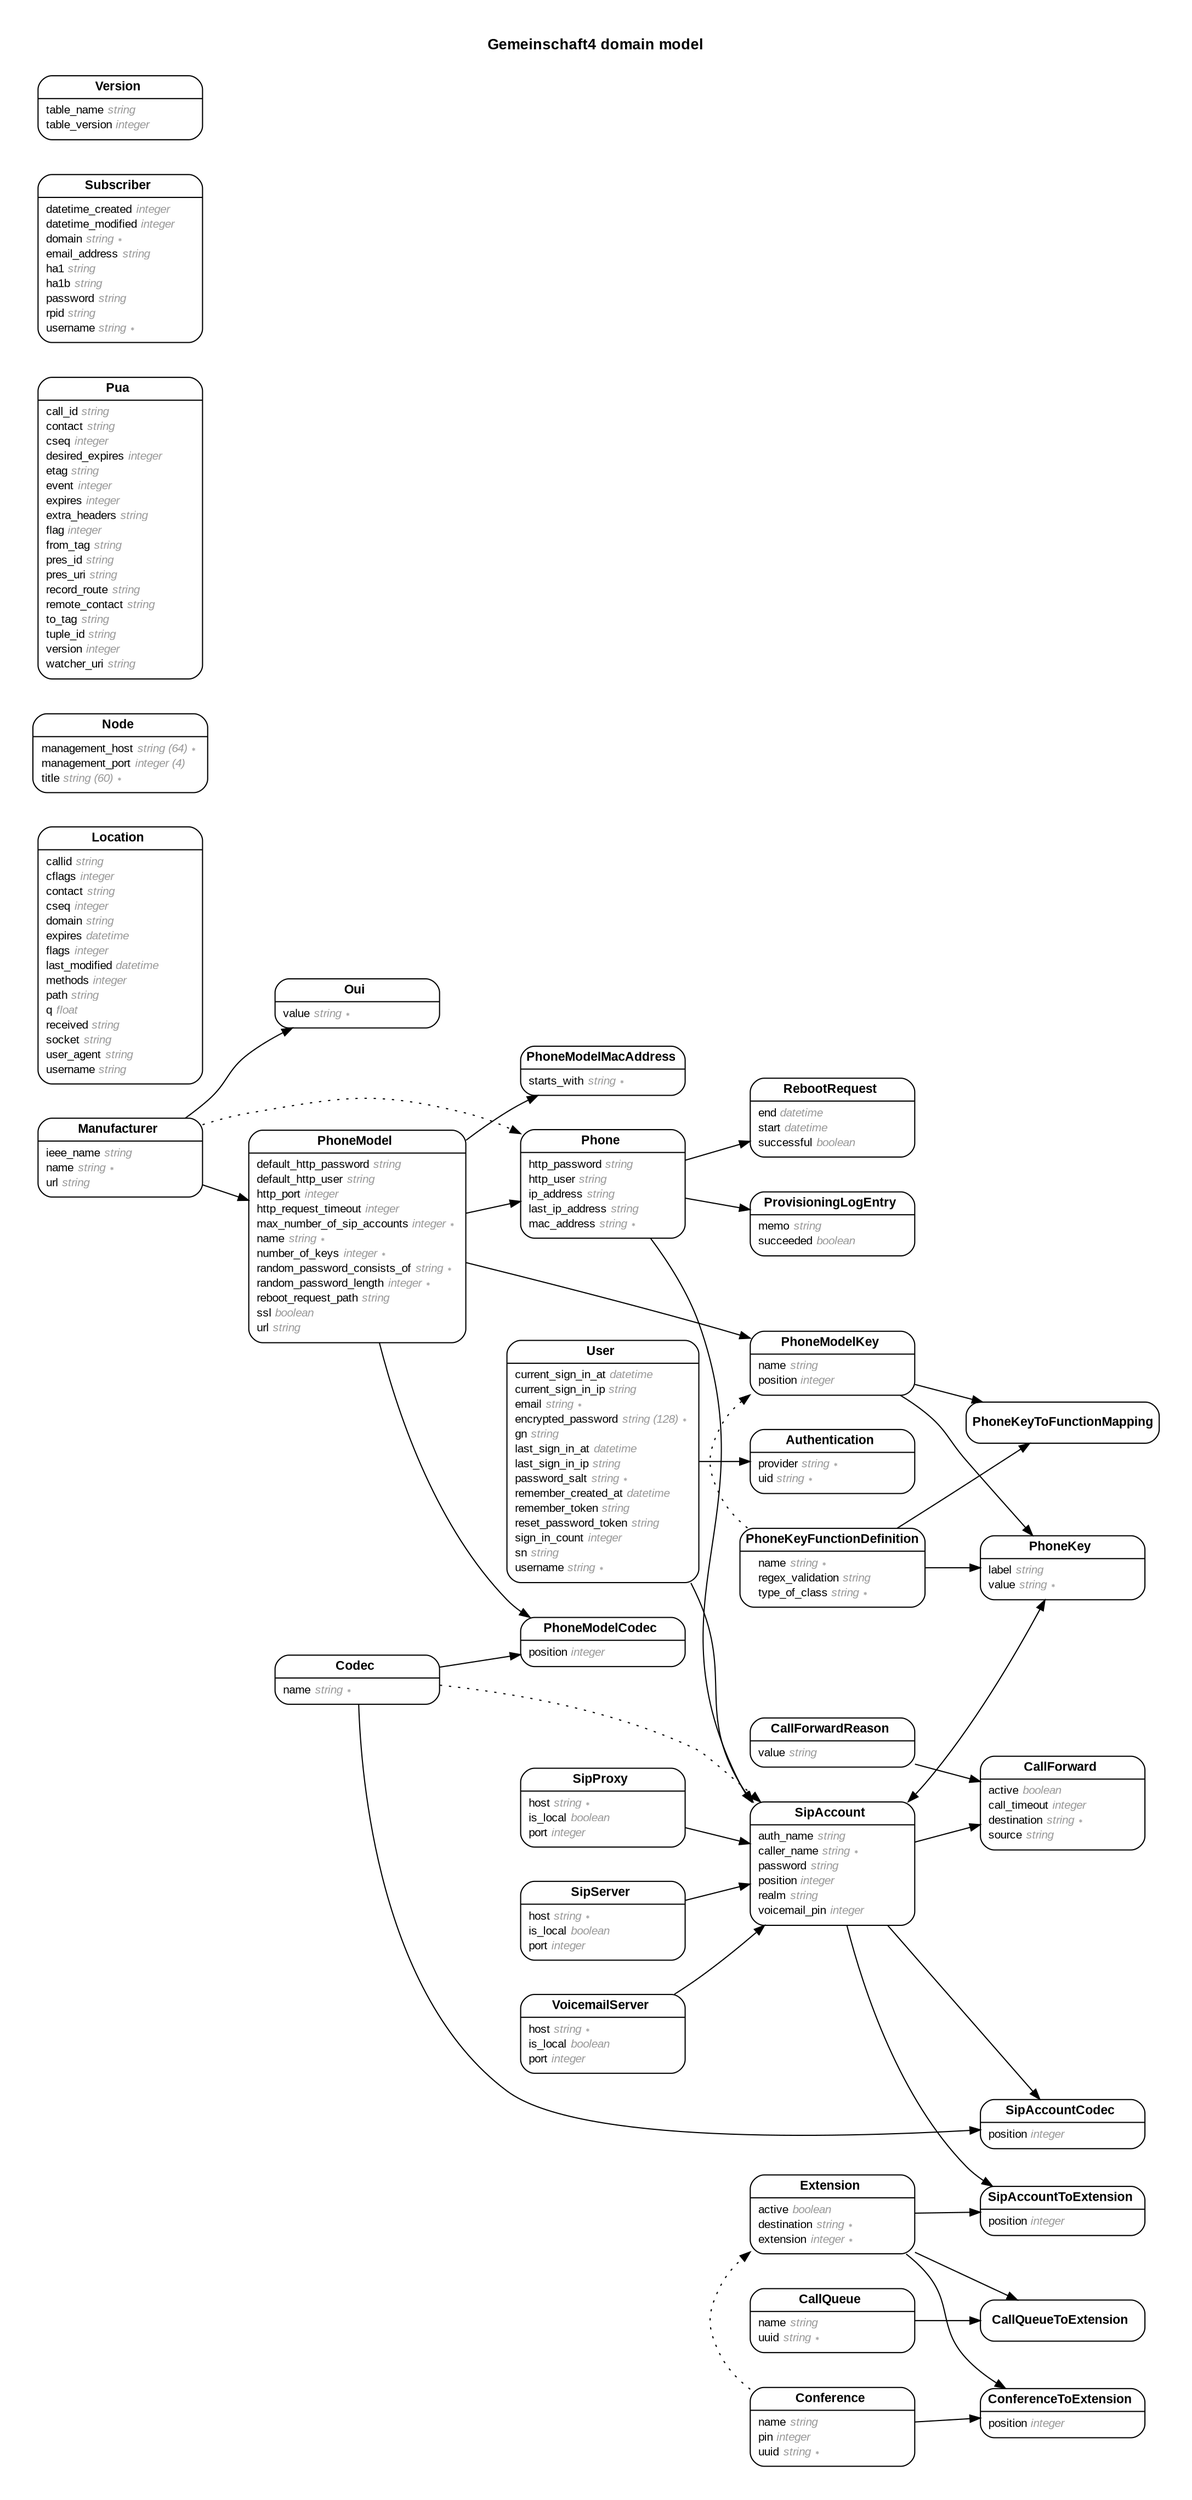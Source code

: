digraph Gemeinschaft4 {
  rankdir = "LR"; ranksep = "0.5"; nodesep = "0.4"; pad = "0.4,0.4"; margin = "0,0"; concentrate = "true"; labelloc = "t"; fontsize = "13"; fontname = "Arial Bold";
  node [shape = "Mrecord", fontsize = "10", fontname = "Arial", margin = "0.07,0.05", penwidth = "1.0"];
  edge [fontname = "Arial", fontsize = "7", dir = "both", arrowsize = "0.9", penwidth = "1.0", labelangle = "32", labeldistance = "1.8"];
  label = "Gemeinschaft4 domain model\n\n";
  m_Authentication [label = <<table border="0" align="center" cellspacing="0.5" cellpadding="0" width="134">
  <tr><td align="center" valign="bottom" width="130"><font face="Arial Bold" point-size="11">Authentication</font></td></tr>
</table>
|
<table border="0" align="left" cellspacing="2" cellpadding="0" width="134">
  <tr><td align="left" width="130" port="provider">provider <font face="Arial Italic" color="grey60">string ∗</font></td></tr>
  <tr><td align="left" width="130" port="uid">uid <font face="Arial Italic" color="grey60">string ∗</font></td></tr>
</table>
>];
  m_CallForward [label = <<table border="0" align="center" cellspacing="0.5" cellpadding="0" width="134">
  <tr><td align="center" valign="bottom" width="130"><font face="Arial Bold" point-size="11">CallForward</font></td></tr>
</table>
|
<table border="0" align="left" cellspacing="2" cellpadding="0" width="134">
  <tr><td align="left" width="130" port="active">active <font face="Arial Italic" color="grey60">boolean</font></td></tr>
  <tr><td align="left" width="130" port="call_timeout">call_timeout <font face="Arial Italic" color="grey60">integer</font></td></tr>
  <tr><td align="left" width="130" port="destination">destination <font face="Arial Italic" color="grey60">string ∗</font></td></tr>
  <tr><td align="left" width="130" port="source">source <font face="Arial Italic" color="grey60">string</font></td></tr>
</table>
>];
  m_CallForwardReason [label = <<table border="0" align="center" cellspacing="0.5" cellpadding="0" width="134">
  <tr><td align="center" valign="bottom" width="130"><font face="Arial Bold" point-size="11">CallForwardReason</font></td></tr>
</table>
|
<table border="0" align="left" cellspacing="2" cellpadding="0" width="134">
  <tr><td align="left" width="130" port="value">value <font face="Arial Italic" color="grey60">string</font></td></tr>
</table>
>];
  m_CallQueue [label = <<table border="0" align="center" cellspacing="0.5" cellpadding="0" width="134">
  <tr><td align="center" valign="bottom" width="130"><font face="Arial Bold" point-size="11">CallQueue</font></td></tr>
</table>
|
<table border="0" align="left" cellspacing="2" cellpadding="0" width="134">
  <tr><td align="left" width="130" port="name">name <font face="Arial Italic" color="grey60">string</font></td></tr>
  <tr><td align="left" width="130" port="uuid">uuid <font face="Arial Italic" color="grey60">string ∗</font></td></tr>
</table>
>];
  m_CallQueueToExtension [label = <<table border="0" align="center" cellspacing="0.5" cellpadding="0" width="134">
  <tr><td align="center" valign="bottom" width="130"><font face="Arial Bold" point-size="11">CallQueueToExtension</font></td></tr>
</table>
>];
  m_Codec [label = <<table border="0" align="center" cellspacing="0.5" cellpadding="0" width="134">
  <tr><td align="center" valign="bottom" width="130"><font face="Arial Bold" point-size="11">Codec</font></td></tr>
</table>
|
<table border="0" align="left" cellspacing="2" cellpadding="0" width="134">
  <tr><td align="left" width="130" port="name">name <font face="Arial Italic" color="grey60">string ∗</font></td></tr>
</table>
>];
  m_Conference [label = <<table border="0" align="center" cellspacing="0.5" cellpadding="0" width="134">
  <tr><td align="center" valign="bottom" width="130"><font face="Arial Bold" point-size="11">Conference</font></td></tr>
</table>
|
<table border="0" align="left" cellspacing="2" cellpadding="0" width="134">
  <tr><td align="left" width="130" port="name">name <font face="Arial Italic" color="grey60">string</font></td></tr>
  <tr><td align="left" width="130" port="pin">pin <font face="Arial Italic" color="grey60">integer</font></td></tr>
  <tr><td align="left" width="130" port="uuid">uuid <font face="Arial Italic" color="grey60">string ∗</font></td></tr>
</table>
>];
  m_ConferenceToExtension [label = <<table border="0" align="center" cellspacing="0.5" cellpadding="0" width="134">
  <tr><td align="center" valign="bottom" width="130"><font face="Arial Bold" point-size="11">ConferenceToExtension</font></td></tr>
</table>
|
<table border="0" align="left" cellspacing="2" cellpadding="0" width="134">
  <tr><td align="left" width="130" port="position">position <font face="Arial Italic" color="grey60">integer</font></td></tr>
</table>
>];
  m_Extension [label = <<table border="0" align="center" cellspacing="0.5" cellpadding="0" width="134">
  <tr><td align="center" valign="bottom" width="130"><font face="Arial Bold" point-size="11">Extension</font></td></tr>
</table>
|
<table border="0" align="left" cellspacing="2" cellpadding="0" width="134">
  <tr><td align="left" width="130" port="active">active <font face="Arial Italic" color="grey60">boolean</font></td></tr>
  <tr><td align="left" width="130" port="destination">destination <font face="Arial Italic" color="grey60">string ∗</font></td></tr>
  <tr><td align="left" width="130" port="extension">extension <font face="Arial Italic" color="grey60">integer ∗</font></td></tr>
</table>
>];
  m_Location [label = <<table border="0" align="center" cellspacing="0.5" cellpadding="0" width="134">
  <tr><td align="center" valign="bottom" width="130"><font face="Arial Bold" point-size="11">Location</font></td></tr>
</table>
|
<table border="0" align="left" cellspacing="2" cellpadding="0" width="134">
  <tr><td align="left" width="130" port="callid">callid <font face="Arial Italic" color="grey60">string</font></td></tr>
  <tr><td align="left" width="130" port="cflags">cflags <font face="Arial Italic" color="grey60">integer</font></td></tr>
  <tr><td align="left" width="130" port="contact">contact <font face="Arial Italic" color="grey60">string</font></td></tr>
  <tr><td align="left" width="130" port="cseq">cseq <font face="Arial Italic" color="grey60">integer</font></td></tr>
  <tr><td align="left" width="130" port="domain">domain <font face="Arial Italic" color="grey60">string</font></td></tr>
  <tr><td align="left" width="130" port="expires">expires <font face="Arial Italic" color="grey60">datetime</font></td></tr>
  <tr><td align="left" width="130" port="flags">flags <font face="Arial Italic" color="grey60">integer</font></td></tr>
  <tr><td align="left" width="130" port="last_modified">last_modified <font face="Arial Italic" color="grey60">datetime</font></td></tr>
  <tr><td align="left" width="130" port="methods">methods <font face="Arial Italic" color="grey60">integer</font></td></tr>
  <tr><td align="left" width="130" port="path">path <font face="Arial Italic" color="grey60">string</font></td></tr>
  <tr><td align="left" width="130" port="q">q <font face="Arial Italic" color="grey60">float</font></td></tr>
  <tr><td align="left" width="130" port="received">received <font face="Arial Italic" color="grey60">string</font></td></tr>
  <tr><td align="left" width="130" port="socket">socket <font face="Arial Italic" color="grey60">string</font></td></tr>
  <tr><td align="left" width="130" port="user_agent">user_agent <font face="Arial Italic" color="grey60">string</font></td></tr>
  <tr><td align="left" width="130" port="username">username <font face="Arial Italic" color="grey60">string</font></td></tr>
</table>
>];
  m_Manufacturer [label = <<table border="0" align="center" cellspacing="0.5" cellpadding="0" width="134">
  <tr><td align="center" valign="bottom" width="130"><font face="Arial Bold" point-size="11">Manufacturer</font></td></tr>
</table>
|
<table border="0" align="left" cellspacing="2" cellpadding="0" width="134">
  <tr><td align="left" width="130" port="ieee_name">ieee_name <font face="Arial Italic" color="grey60">string</font></td></tr>
  <tr><td align="left" width="130" port="name">name <font face="Arial Italic" color="grey60">string ∗</font></td></tr>
  <tr><td align="left" width="130" port="url">url <font face="Arial Italic" color="grey60">string</font></td></tr>
</table>
>];
  m_Node [label = <<table border="0" align="center" cellspacing="0.5" cellpadding="0" width="134">
  <tr><td align="center" valign="bottom" width="130"><font face="Arial Bold" point-size="11">Node</font></td></tr>
</table>
|
<table border="0" align="left" cellspacing="2" cellpadding="0" width="134">
  <tr><td align="left" width="130" port="management_host">management_host <font face="Arial Italic" color="grey60">string (64) ∗</font></td></tr>
  <tr><td align="left" width="130" port="management_port">management_port <font face="Arial Italic" color="grey60">integer (4)</font></td></tr>
  <tr><td align="left" width="130" port="title">title <font face="Arial Italic" color="grey60">string (60) ∗</font></td></tr>
</table>
>];
  m_Oui [label = <<table border="0" align="center" cellspacing="0.5" cellpadding="0" width="134">
  <tr><td align="center" valign="bottom" width="130"><font face="Arial Bold" point-size="11">Oui</font></td></tr>
</table>
|
<table border="0" align="left" cellspacing="2" cellpadding="0" width="134">
  <tr><td align="left" width="130" port="value">value <font face="Arial Italic" color="grey60">string ∗</font></td></tr>
</table>
>];
  m_Phone [label = <<table border="0" align="center" cellspacing="0.5" cellpadding="0" width="134">
  <tr><td align="center" valign="bottom" width="130"><font face="Arial Bold" point-size="11">Phone</font></td></tr>
</table>
|
<table border="0" align="left" cellspacing="2" cellpadding="0" width="134">
  <tr><td align="left" width="130" port="http_password">http_password <font face="Arial Italic" color="grey60">string</font></td></tr>
  <tr><td align="left" width="130" port="http_user">http_user <font face="Arial Italic" color="grey60">string</font></td></tr>
  <tr><td align="left" width="130" port="ip_address">ip_address <font face="Arial Italic" color="grey60">string</font></td></tr>
  <tr><td align="left" width="130" port="last_ip_address">last_ip_address <font face="Arial Italic" color="grey60">string</font></td></tr>
  <tr><td align="left" width="130" port="mac_address">mac_address <font face="Arial Italic" color="grey60">string ∗</font></td></tr>
</table>
>];
  m_PhoneKey [label = <<table border="0" align="center" cellspacing="0.5" cellpadding="0" width="134">
  <tr><td align="center" valign="bottom" width="130"><font face="Arial Bold" point-size="11">PhoneKey</font></td></tr>
</table>
|
<table border="0" align="left" cellspacing="2" cellpadding="0" width="134">
  <tr><td align="left" width="130" port="label">label <font face="Arial Italic" color="grey60">string</font></td></tr>
  <tr><td align="left" width="130" port="value">value <font face="Arial Italic" color="grey60">string ∗</font></td></tr>
</table>
>];
  m_PhoneKeyFunctionDefinition [label = <<table border="0" align="center" cellspacing="0.5" cellpadding="0" width="134">
  <tr><td align="center" valign="bottom" width="130"><font face="Arial Bold" point-size="11">PhoneKeyFunctionDefinition</font></td></tr>
</table>
|
<table border="0" align="left" cellspacing="2" cellpadding="0" width="134">
  <tr><td align="left" width="130" port="name">name <font face="Arial Italic" color="grey60">string ∗</font></td></tr>
  <tr><td align="left" width="130" port="regex_validation">regex_validation <font face="Arial Italic" color="grey60">string</font></td></tr>
  <tr><td align="left" width="130" port="type_of_class">type_of_class <font face="Arial Italic" color="grey60">string ∗</font></td></tr>
</table>
>];
  m_PhoneKeyToFunctionMapping [label = <<table border="0" align="center" cellspacing="0.5" cellpadding="0" width="134">
  <tr><td align="center" valign="bottom" width="130"><font face="Arial Bold" point-size="11">PhoneKeyToFunctionMapping</font></td></tr>
</table>
>];
  m_PhoneModel [label = <<table border="0" align="center" cellspacing="0.5" cellpadding="0" width="134">
  <tr><td align="center" valign="bottom" width="130"><font face="Arial Bold" point-size="11">PhoneModel</font></td></tr>
</table>
|
<table border="0" align="left" cellspacing="2" cellpadding="0" width="134">
  <tr><td align="left" width="130" port="default_http_password">default_http_password <font face="Arial Italic" color="grey60">string</font></td></tr>
  <tr><td align="left" width="130" port="default_http_user">default_http_user <font face="Arial Italic" color="grey60">string</font></td></tr>
  <tr><td align="left" width="130" port="http_port">http_port <font face="Arial Italic" color="grey60">integer</font></td></tr>
  <tr><td align="left" width="130" port="http_request_timeout">http_request_timeout <font face="Arial Italic" color="grey60">integer</font></td></tr>
  <tr><td align="left" width="130" port="max_number_of_sip_accounts">max_number_of_sip_accounts <font face="Arial Italic" color="grey60">integer ∗</font></td></tr>
  <tr><td align="left" width="130" port="name">name <font face="Arial Italic" color="grey60">string ∗</font></td></tr>
  <tr><td align="left" width="130" port="number_of_keys">number_of_keys <font face="Arial Italic" color="grey60">integer ∗</font></td></tr>
  <tr><td align="left" width="130" port="random_password_consists_of">random_password_consists_of <font face="Arial Italic" color="grey60">string ∗</font></td></tr>
  <tr><td align="left" width="130" port="random_password_length">random_password_length <font face="Arial Italic" color="grey60">integer ∗</font></td></tr>
  <tr><td align="left" width="130" port="reboot_request_path">reboot_request_path <font face="Arial Italic" color="grey60">string</font></td></tr>
  <tr><td align="left" width="130" port="ssl">ssl <font face="Arial Italic" color="grey60">boolean</font></td></tr>
  <tr><td align="left" width="130" port="url">url <font face="Arial Italic" color="grey60">string</font></td></tr>
</table>
>];
  m_PhoneModelCodec [label = <<table border="0" align="center" cellspacing="0.5" cellpadding="0" width="134">
  <tr><td align="center" valign="bottom" width="130"><font face="Arial Bold" point-size="11">PhoneModelCodec</font></td></tr>
</table>
|
<table border="0" align="left" cellspacing="2" cellpadding="0" width="134">
  <tr><td align="left" width="130" port="position">position <font face="Arial Italic" color="grey60">integer</font></td></tr>
</table>
>];
  m_PhoneModelKey [label = <<table border="0" align="center" cellspacing="0.5" cellpadding="0" width="134">
  <tr><td align="center" valign="bottom" width="130"><font face="Arial Bold" point-size="11">PhoneModelKey</font></td></tr>
</table>
|
<table border="0" align="left" cellspacing="2" cellpadding="0" width="134">
  <tr><td align="left" width="130" port="name">name <font face="Arial Italic" color="grey60">string</font></td></tr>
  <tr><td align="left" width="130" port="position">position <font face="Arial Italic" color="grey60">integer</font></td></tr>
</table>
>];
  m_PhoneModelMacAddress [label = <<table border="0" align="center" cellspacing="0.5" cellpadding="0" width="134">
  <tr><td align="center" valign="bottom" width="130"><font face="Arial Bold" point-size="11">PhoneModelMacAddress</font></td></tr>
</table>
|
<table border="0" align="left" cellspacing="2" cellpadding="0" width="134">
  <tr><td align="left" width="130" port="starts_with">starts_with <font face="Arial Italic" color="grey60">string ∗</font></td></tr>
</table>
>];
  m_ProvisioningLogEntry [label = <<table border="0" align="center" cellspacing="0.5" cellpadding="0" width="134">
  <tr><td align="center" valign="bottom" width="130"><font face="Arial Bold" point-size="11">ProvisioningLogEntry</font></td></tr>
</table>
|
<table border="0" align="left" cellspacing="2" cellpadding="0" width="134">
  <tr><td align="left" width="130" port="memo">memo <font face="Arial Italic" color="grey60">string</font></td></tr>
  <tr><td align="left" width="130" port="succeeded">succeeded <font face="Arial Italic" color="grey60">boolean</font></td></tr>
</table>
>];
  m_Pua [label = <<table border="0" align="center" cellspacing="0.5" cellpadding="0" width="134">
  <tr><td align="center" valign="bottom" width="130"><font face="Arial Bold" point-size="11">Pua</font></td></tr>
</table>
|
<table border="0" align="left" cellspacing="2" cellpadding="0" width="134">
  <tr><td align="left" width="130" port="call_id">call_id <font face="Arial Italic" color="grey60">string</font></td></tr>
  <tr><td align="left" width="130" port="contact">contact <font face="Arial Italic" color="grey60">string</font></td></tr>
  <tr><td align="left" width="130" port="cseq">cseq <font face="Arial Italic" color="grey60">integer</font></td></tr>
  <tr><td align="left" width="130" port="desired_expires">desired_expires <font face="Arial Italic" color="grey60">integer</font></td></tr>
  <tr><td align="left" width="130" port="etag">etag <font face="Arial Italic" color="grey60">string</font></td></tr>
  <tr><td align="left" width="130" port="event">event <font face="Arial Italic" color="grey60">integer</font></td></tr>
  <tr><td align="left" width="130" port="expires">expires <font face="Arial Italic" color="grey60">integer</font></td></tr>
  <tr><td align="left" width="130" port="extra_headers">extra_headers <font face="Arial Italic" color="grey60">string</font></td></tr>
  <tr><td align="left" width="130" port="flag">flag <font face="Arial Italic" color="grey60">integer</font></td></tr>
  <tr><td align="left" width="130" port="from_tag">from_tag <font face="Arial Italic" color="grey60">string</font></td></tr>
  <tr><td align="left" width="130" port="pres_id">pres_id <font face="Arial Italic" color="grey60">string</font></td></tr>
  <tr><td align="left" width="130" port="pres_uri">pres_uri <font face="Arial Italic" color="grey60">string</font></td></tr>
  <tr><td align="left" width="130" port="record_route">record_route <font face="Arial Italic" color="grey60">string</font></td></tr>
  <tr><td align="left" width="130" port="remote_contact">remote_contact <font face="Arial Italic" color="grey60">string</font></td></tr>
  <tr><td align="left" width="130" port="to_tag">to_tag <font face="Arial Italic" color="grey60">string</font></td></tr>
  <tr><td align="left" width="130" port="tuple_id">tuple_id <font face="Arial Italic" color="grey60">string</font></td></tr>
  <tr><td align="left" width="130" port="version">version <font face="Arial Italic" color="grey60">integer</font></td></tr>
  <tr><td align="left" width="130" port="watcher_uri">watcher_uri <font face="Arial Italic" color="grey60">string</font></td></tr>
</table>
>];
  m_RebootRequest [label = <<table border="0" align="center" cellspacing="0.5" cellpadding="0" width="134">
  <tr><td align="center" valign="bottom" width="130"><font face="Arial Bold" point-size="11">RebootRequest</font></td></tr>
</table>
|
<table border="0" align="left" cellspacing="2" cellpadding="0" width="134">
  <tr><td align="left" width="130" port="end">end <font face="Arial Italic" color="grey60">datetime</font></td></tr>
  <tr><td align="left" width="130" port="start">start <font face="Arial Italic" color="grey60">datetime</font></td></tr>
  <tr><td align="left" width="130" port="successful">successful <font face="Arial Italic" color="grey60">boolean</font></td></tr>
</table>
>];
  m_SipAccount [label = <<table border="0" align="center" cellspacing="0.5" cellpadding="0" width="134">
  <tr><td align="center" valign="bottom" width="130"><font face="Arial Bold" point-size="11">SipAccount</font></td></tr>
</table>
|
<table border="0" align="left" cellspacing="2" cellpadding="0" width="134">
  <tr><td align="left" width="130" port="auth_name">auth_name <font face="Arial Italic" color="grey60">string</font></td></tr>
  <tr><td align="left" width="130" port="caller_name">caller_name <font face="Arial Italic" color="grey60">string ∗</font></td></tr>
  <tr><td align="left" width="130" port="password">password <font face="Arial Italic" color="grey60">string</font></td></tr>
  <tr><td align="left" width="130" port="position">position <font face="Arial Italic" color="grey60">integer</font></td></tr>
  <tr><td align="left" width="130" port="realm">realm <font face="Arial Italic" color="grey60">string</font></td></tr>
  <tr><td align="left" width="130" port="voicemail_pin">voicemail_pin <font face="Arial Italic" color="grey60">integer</font></td></tr>
</table>
>];
  m_SipAccountCodec [label = <<table border="0" align="center" cellspacing="0.5" cellpadding="0" width="134">
  <tr><td align="center" valign="bottom" width="130"><font face="Arial Bold" point-size="11">SipAccountCodec</font></td></tr>
</table>
|
<table border="0" align="left" cellspacing="2" cellpadding="0" width="134">
  <tr><td align="left" width="130" port="position">position <font face="Arial Italic" color="grey60">integer</font></td></tr>
</table>
>];
  m_SipAccountToExtension [label = <<table border="0" align="center" cellspacing="0.5" cellpadding="0" width="134">
  <tr><td align="center" valign="bottom" width="130"><font face="Arial Bold" point-size="11">SipAccountToExtension</font></td></tr>
</table>
|
<table border="0" align="left" cellspacing="2" cellpadding="0" width="134">
  <tr><td align="left" width="130" port="position">position <font face="Arial Italic" color="grey60">integer</font></td></tr>
</table>
>];
  m_SipProxy [label = <<table border="0" align="center" cellspacing="0.5" cellpadding="0" width="134">
  <tr><td align="center" valign="bottom" width="130"><font face="Arial Bold" point-size="11">SipProxy</font></td></tr>
</table>
|
<table border="0" align="left" cellspacing="2" cellpadding="0" width="134">
  <tr><td align="left" width="130" port="host">host <font face="Arial Italic" color="grey60">string ∗</font></td></tr>
  <tr><td align="left" width="130" port="is_local">is_local <font face="Arial Italic" color="grey60">boolean</font></td></tr>
  <tr><td align="left" width="130" port="port">port <font face="Arial Italic" color="grey60">integer</font></td></tr>
</table>
>];
  m_SipServer [label = <<table border="0" align="center" cellspacing="0.5" cellpadding="0" width="134">
  <tr><td align="center" valign="bottom" width="130"><font face="Arial Bold" point-size="11">SipServer</font></td></tr>
</table>
|
<table border="0" align="left" cellspacing="2" cellpadding="0" width="134">
  <tr><td align="left" width="130" port="host">host <font face="Arial Italic" color="grey60">string ∗</font></td></tr>
  <tr><td align="left" width="130" port="is_local">is_local <font face="Arial Italic" color="grey60">boolean</font></td></tr>
  <tr><td align="left" width="130" port="port">port <font face="Arial Italic" color="grey60">integer</font></td></tr>
</table>
>];
  m_Subscriber [label = <<table border="0" align="center" cellspacing="0.5" cellpadding="0" width="134">
  <tr><td align="center" valign="bottom" width="130"><font face="Arial Bold" point-size="11">Subscriber</font></td></tr>
</table>
|
<table border="0" align="left" cellspacing="2" cellpadding="0" width="134">
  <tr><td align="left" width="130" port="datetime_created">datetime_created <font face="Arial Italic" color="grey60">integer</font></td></tr>
  <tr><td align="left" width="130" port="datetime_modified">datetime_modified <font face="Arial Italic" color="grey60">integer</font></td></tr>
  <tr><td align="left" width="130" port="domain">domain <font face="Arial Italic" color="grey60">string ∗</font></td></tr>
  <tr><td align="left" width="130" port="email_address">email_address <font face="Arial Italic" color="grey60">string</font></td></tr>
  <tr><td align="left" width="130" port="ha1">ha1 <font face="Arial Italic" color="grey60">string</font></td></tr>
  <tr><td align="left" width="130" port="ha1b">ha1b <font face="Arial Italic" color="grey60">string</font></td></tr>
  <tr><td align="left" width="130" port="password">password <font face="Arial Italic" color="grey60">string</font></td></tr>
  <tr><td align="left" width="130" port="rpid">rpid <font face="Arial Italic" color="grey60">string</font></td></tr>
  <tr><td align="left" width="130" port="username">username <font face="Arial Italic" color="grey60">string ∗</font></td></tr>
</table>
>];
  m_User [label = <<table border="0" align="center" cellspacing="0.5" cellpadding="0" width="134">
  <tr><td align="center" valign="bottom" width="130"><font face="Arial Bold" point-size="11">User</font></td></tr>
</table>
|
<table border="0" align="left" cellspacing="2" cellpadding="0" width="134">
  <tr><td align="left" width="130" port="current_sign_in_at">current_sign_in_at <font face="Arial Italic" color="grey60">datetime</font></td></tr>
  <tr><td align="left" width="130" port="current_sign_in_ip">current_sign_in_ip <font face="Arial Italic" color="grey60">string</font></td></tr>
  <tr><td align="left" width="130" port="email">email <font face="Arial Italic" color="grey60">string ∗</font></td></tr>
  <tr><td align="left" width="130" port="encrypted_password">encrypted_password <font face="Arial Italic" color="grey60">string (128) ∗</font></td></tr>
  <tr><td align="left" width="130" port="gn">gn <font face="Arial Italic" color="grey60">string</font></td></tr>
  <tr><td align="left" width="130" port="last_sign_in_at">last_sign_in_at <font face="Arial Italic" color="grey60">datetime</font></td></tr>
  <tr><td align="left" width="130" port="last_sign_in_ip">last_sign_in_ip <font face="Arial Italic" color="grey60">string</font></td></tr>
  <tr><td align="left" width="130" port="password_salt">password_salt <font face="Arial Italic" color="grey60">string ∗</font></td></tr>
  <tr><td align="left" width="130" port="remember_created_at">remember_created_at <font face="Arial Italic" color="grey60">datetime</font></td></tr>
  <tr><td align="left" width="130" port="remember_token">remember_token <font face="Arial Italic" color="grey60">string</font></td></tr>
  <tr><td align="left" width="130" port="reset_password_token">reset_password_token <font face="Arial Italic" color="grey60">string</font></td></tr>
  <tr><td align="left" width="130" port="sign_in_count">sign_in_count <font face="Arial Italic" color="grey60">integer</font></td></tr>
  <tr><td align="left" width="130" port="sn">sn <font face="Arial Italic" color="grey60">string</font></td></tr>
  <tr><td align="left" width="130" port="username">username <font face="Arial Italic" color="grey60">string ∗</font></td></tr>
</table>
>];
  m_Version [label = <<table border="0" align="center" cellspacing="0.5" cellpadding="0" width="134">
  <tr><td align="center" valign="bottom" width="130"><font face="Arial Bold" point-size="11">Version</font></td></tr>
</table>
|
<table border="0" align="left" cellspacing="2" cellpadding="0" width="134">
  <tr><td align="left" width="130" port="table_name">table_name <font face="Arial Italic" color="grey60">string</font></td></tr>
  <tr><td align="left" width="130" port="table_version">table_version <font face="Arial Italic" color="grey60">integer</font></td></tr>
</table>
>];
  m_VoicemailServer [label = <<table border="0" align="center" cellspacing="0.5" cellpadding="0" width="134">
  <tr><td align="center" valign="bottom" width="130"><font face="Arial Bold" point-size="11">VoicemailServer</font></td></tr>
</table>
|
<table border="0" align="left" cellspacing="2" cellpadding="0" width="134">
  <tr><td align="left" width="130" port="host">host <font face="Arial Italic" color="grey60">string ∗</font></td></tr>
  <tr><td align="left" width="130" port="is_local">is_local <font face="Arial Italic" color="grey60">boolean</font></td></tr>
  <tr><td align="left" width="130" port="port">port <font face="Arial Italic" color="grey60">integer</font></td></tr>
</table>
>];
  m_User -> m_Authentication [arrowhead = "normal", arrowtail = "none", weight = "2"]
  m_User -> m_SipAccount [arrowhead = "normal", arrowtail = "none", weight = "2"]
  m_SipProxy -> m_SipAccount [arrowhead = "normal", arrowtail = "none", weight = "2"]
  m_SipServer -> m_SipAccount [arrowhead = "normal", arrowtail = "none", weight = "2"]
  m_VoicemailServer -> m_SipAccount [arrowhead = "normal", arrowtail = "none", weight = "2"]
  m_CallForwardReason -> m_CallForward [arrowhead = "normal", arrowtail = "none", weight = "2"]
  m_SipAccount -> m_CallForward [arrowhead = "normal", arrowtail = "none", weight = "2"]
  m_CallQueue -> m_CallQueueToExtension [arrowhead = "normal", arrowtail = "none", weight = "2"]
  m_CallQueue -> m_Extension [style = "dotted", arrowhead = "normal", arrowtail = "none", weight = "1", constraint = "false"]
  m_Extension -> m_CallQueueToExtension [arrowhead = "normal", arrowtail = "none", weight = "1"]
  m_Codec -> m_SipAccountCodec [arrowhead = "normal", arrowtail = "none", weight = "2"]
  m_Codec -> m_SipAccount [style = "dotted", arrowhead = "normal", arrowtail = "none", weight = "1", constraint = "false"]
  m_Codec -> m_PhoneModelCodec [arrowhead = "normal", arrowtail = "none", weight = "2"]
  m_Codec -> m_PhoneModel [style = "dotted", arrowhead = "normal", arrowtail = "none", weight = "2", constraint = "false"]
  m_Conference -> m_ConferenceToExtension [arrowhead = "normal", arrowtail = "none", weight = "2"]
  m_Conference -> m_Extension [style = "dotted", arrowhead = "normal", arrowtail = "none", weight = "2", constraint = "false"]
  m_Extension -> m_ConferenceToExtension [arrowhead = "normal", arrowtail = "none", weight = "2"]
  m_Extension -> m_SipAccountToExtension [arrowhead = "normal", arrowtail = "none", weight = "2"]
  m_Extension -> m_SipAccount [style = "dotted", arrowhead = "normal", arrowtail = "none", weight = "2", constraint = "false"]
  m_Manufacturer -> m_PhoneModel [arrowhead = "normal", arrowtail = "none", weight = "2"]
  m_Manufacturer -> m_Oui [arrowhead = "normal", arrowtail = "none", weight = "2"]
  m_Manufacturer -> m_Phone [style = "dotted", arrowhead = "normal", arrowtail = "none", weight = "1", constraint = "false"]
  m_Phone -> m_SipAccount [arrowhead = "normal", arrowtail = "none", weight = "2"]
  m_Phone -> m_ProvisioningLogEntry [arrowhead = "normal", arrowtail = "none", weight = "2"]
  m_PhoneModel -> m_Phone [arrowhead = "normal", arrowtail = "none", weight = "2"]
  m_Phone -> m_RebootRequest [arrowhead = "normal", arrowtail = "none", weight = "2"]
  m_SipAccount -> m_PhoneKey [arrowhead = "normal", arrowtail = "none", weight = "1"]
  m_PhoneModelKey -> m_PhoneKey [arrowhead = "normal", arrowtail = "none", weight = "2"]
  m_PhoneKeyFunctionDefinition -> m_PhoneKey [arrowhead = "normal", arrowtail = "none", weight = "2"]
  m_PhoneKey -> m_SipAccount [arrowhead = "normal", arrowtail = "none", weight = "1"]
  m_PhoneKeyFunctionDefinition -> m_PhoneKeyToFunctionMapping [arrowhead = "normal", arrowtail = "none", weight = "2"]
  m_PhoneKeyFunctionDefinition -> m_PhoneModelKey [style = "dotted", arrowhead = "normal", arrowtail = "none", weight = "2", constraint = "false"]
  m_PhoneModelKey -> m_PhoneKeyToFunctionMapping [arrowhead = "normal", arrowtail = "none", weight = "2"]
  m_PhoneModel -> m_PhoneModelKey [arrowhead = "normal", arrowtail = "none", weight = "2"]
  m_PhoneModel -> m_PhoneModelMacAddress [arrowhead = "normal", arrowtail = "none", weight = "2"]
  m_PhoneModel -> m_PhoneModelCodec [arrowhead = "normal", arrowtail = "none", weight = "2"]
  m_SipAccount -> m_SipAccountToExtension [arrowhead = "normal", arrowtail = "none", weight = "2"]
  m_SipAccount -> m_SipAccountCodec [arrowhead = "normal", arrowtail = "none", weight = "1"]
}
